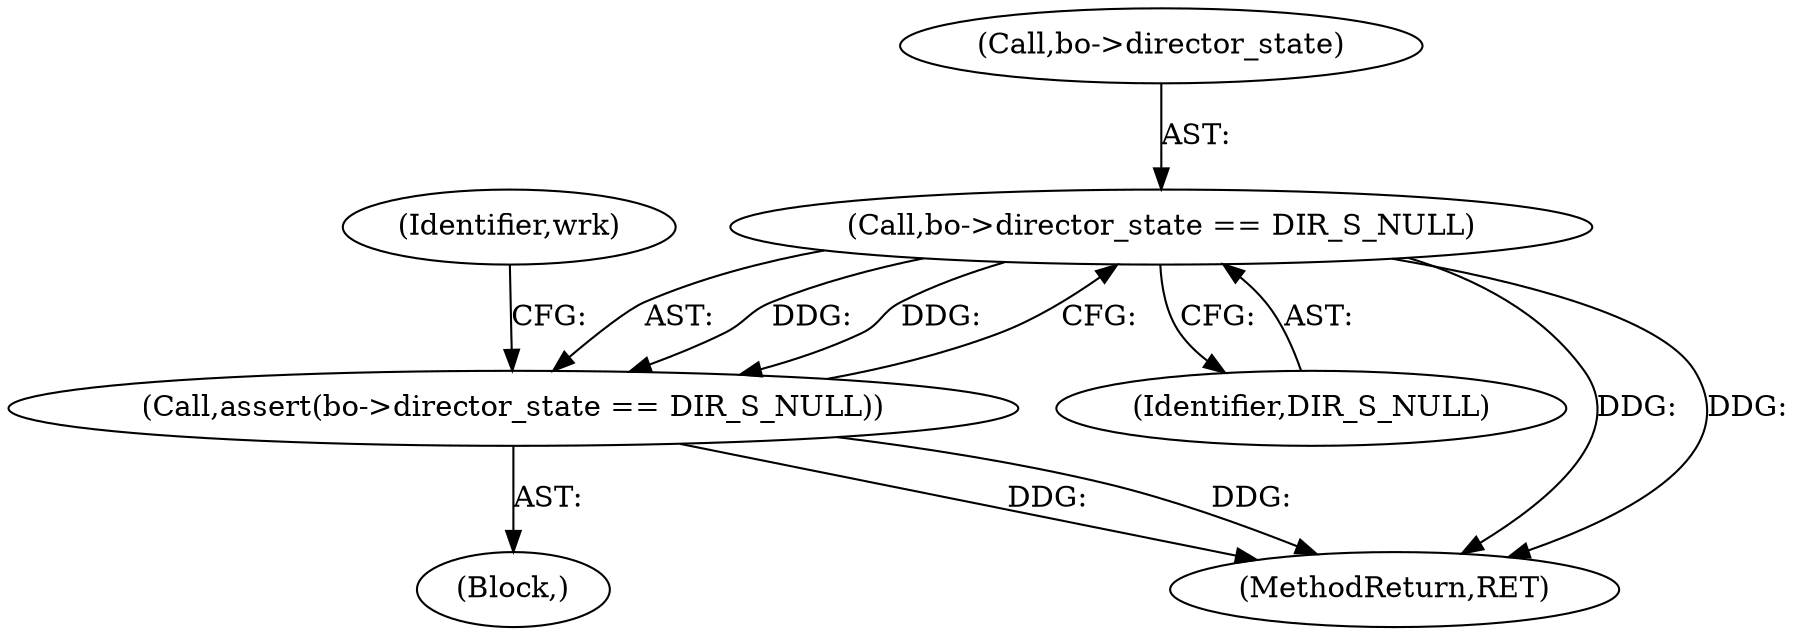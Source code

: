 digraph "0_varnish-cache_176f8a075a963ffbfa56f1c460c15f6a1a6af5a7@pointer" {
"1000131" [label="(Call,bo->director_state == DIR_S_NULL)"];
"1000130" [label="(Call,assert(bo->director_state == DIR_S_NULL))"];
"1000130" [label="(Call,assert(bo->director_state == DIR_S_NULL))"];
"1000132" [label="(Call,bo->director_state)"];
"1000135" [label="(Identifier,DIR_S_NULL)"];
"1000131" [label="(Call,bo->director_state == DIR_S_NULL)"];
"1000139" [label="(Identifier,wrk)"];
"1000104" [label="(Block,)"];
"1000463" [label="(MethodReturn,RET)"];
"1000131" -> "1000130"  [label="AST: "];
"1000131" -> "1000135"  [label="CFG: "];
"1000132" -> "1000131"  [label="AST: "];
"1000135" -> "1000131"  [label="AST: "];
"1000130" -> "1000131"  [label="CFG: "];
"1000131" -> "1000463"  [label="DDG: "];
"1000131" -> "1000463"  [label="DDG: "];
"1000131" -> "1000130"  [label="DDG: "];
"1000131" -> "1000130"  [label="DDG: "];
"1000130" -> "1000104"  [label="AST: "];
"1000139" -> "1000130"  [label="CFG: "];
"1000130" -> "1000463"  [label="DDG: "];
"1000130" -> "1000463"  [label="DDG: "];
}
